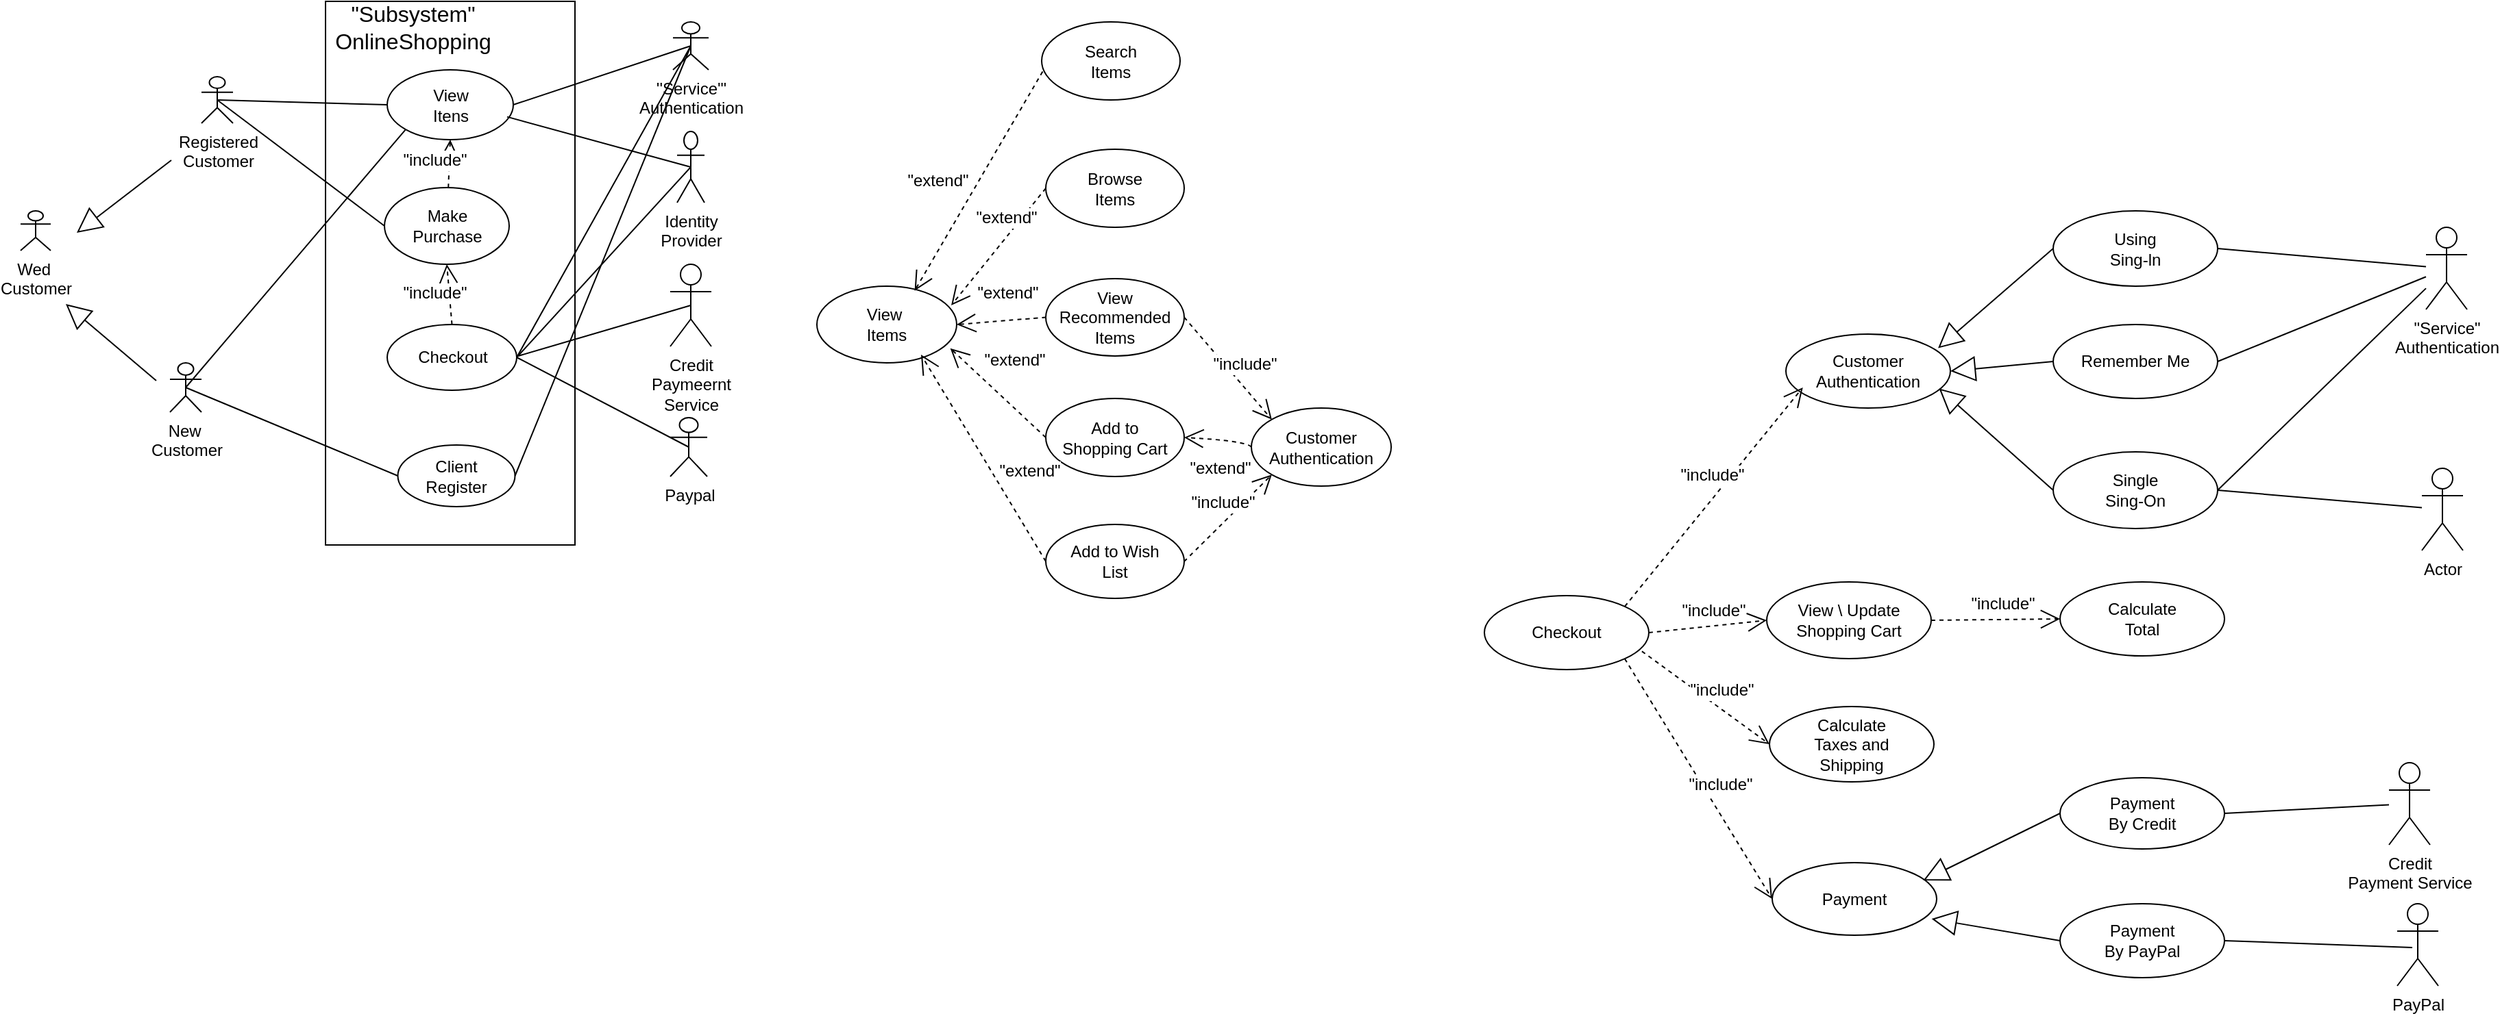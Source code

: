<mxfile version="26.0.6">
  <diagram name="Страница — 1" id="gR5RIj5RYfovIp5KtRKk">
    <mxGraphModel dx="4240" dy="2126" grid="0" gridSize="10" guides="1" tooltips="1" connect="1" arrows="1" fold="1" page="0" pageScale="1" pageWidth="827" pageHeight="1169" math="0" shadow="0">
      <root>
        <mxCell id="0" />
        <mxCell id="1" parent="0" />
        <mxCell id="YtvkzA63MHlBrad_VtO--1" value="" style="rounded=0;whiteSpace=wrap;html=1;" parent="1" vertex="1">
          <mxGeometry x="135.5" y="-7" width="182" height="397" as="geometry" />
        </mxCell>
        <mxCell id="YtvkzA63MHlBrad_VtO--4" value="View&lt;div&gt;Itens&lt;/div&gt;" style="ellipse;whiteSpace=wrap;html=1;" parent="1" vertex="1">
          <mxGeometry x="180.5" y="43" width="92" height="51" as="geometry" />
        </mxCell>
        <mxCell id="YtvkzA63MHlBrad_VtO--5" value="Make&lt;div&gt;Purchase&lt;/div&gt;" style="ellipse;whiteSpace=wrap;html=1;" parent="1" vertex="1">
          <mxGeometry x="178.5" y="129" width="91" height="56" as="geometry" />
        </mxCell>
        <mxCell id="YtvkzA63MHlBrad_VtO--6" value="Checkout" style="ellipse;whiteSpace=wrap;html=1;" parent="1" vertex="1">
          <mxGeometry x="180.5" y="229" width="94.5" height="48" as="geometry" />
        </mxCell>
        <mxCell id="YtvkzA63MHlBrad_VtO--7" value="Client&lt;div&gt;Register&lt;/div&gt;" style="ellipse;whiteSpace=wrap;html=1;" parent="1" vertex="1">
          <mxGeometry x="188.25" y="317" width="85.5" height="45" as="geometry" />
        </mxCell>
        <mxCell id="YtvkzA63MHlBrad_VtO--16" value="Registered&lt;div&gt;Customer&lt;/div&gt;" style="shape=umlActor;verticalLabelPosition=bottom;verticalAlign=top;html=1;outlineConnect=0;" parent="1" vertex="1">
          <mxGeometry x="45" y="48" width="23" height="34" as="geometry" />
        </mxCell>
        <mxCell id="YtvkzA63MHlBrad_VtO--17" value="Wed&amp;nbsp;&lt;div&gt;Customer&lt;/div&gt;" style="shape=umlActor;verticalLabelPosition=bottom;verticalAlign=top;html=1;outlineConnect=0;" parent="1" vertex="1">
          <mxGeometry x="-87" y="146" width="22" height="29" as="geometry" />
        </mxCell>
        <mxCell id="YtvkzA63MHlBrad_VtO--18" value="New&amp;nbsp;&lt;div&gt;Customer&lt;/div&gt;" style="shape=umlActor;verticalLabelPosition=bottom;verticalAlign=top;html=1;outlineConnect=0;" parent="1" vertex="1">
          <mxGeometry x="22" y="257" width="23" height="36" as="geometry" />
        </mxCell>
        <mxCell id="YtvkzA63MHlBrad_VtO--19" value="" style="endArrow=none;html=1;rounded=0;fontSize=12;startSize=8;endSize=8;curved=1;entryX=0;entryY=0.5;entryDx=0;entryDy=0;exitX=0.5;exitY=0.5;exitDx=0;exitDy=0;exitPerimeter=0;" parent="1" source="YtvkzA63MHlBrad_VtO--16" target="YtvkzA63MHlBrad_VtO--5" edge="1">
          <mxGeometry width="50" height="50" relative="1" as="geometry">
            <mxPoint x="172" y="226" as="sourcePoint" />
            <mxPoint x="222" y="176" as="targetPoint" />
          </mxGeometry>
        </mxCell>
        <mxCell id="YtvkzA63MHlBrad_VtO--20" value="" style="endArrow=none;html=1;rounded=0;fontSize=12;startSize=8;endSize=8;curved=1;entryX=0;entryY=0.5;entryDx=0;entryDy=0;exitX=0.5;exitY=0.5;exitDx=0;exitDy=0;exitPerimeter=0;" parent="1" source="YtvkzA63MHlBrad_VtO--16" target="YtvkzA63MHlBrad_VtO--4" edge="1">
          <mxGeometry width="50" height="50" relative="1" as="geometry">
            <mxPoint x="172" y="226" as="sourcePoint" />
            <mxPoint x="222" y="176" as="targetPoint" />
          </mxGeometry>
        </mxCell>
        <mxCell id="YtvkzA63MHlBrad_VtO--21" value="" style="endArrow=none;html=1;rounded=0;fontSize=12;startSize=8;endSize=8;curved=1;entryX=0;entryY=1;entryDx=0;entryDy=0;exitX=0.5;exitY=0.5;exitDx=0;exitDy=0;exitPerimeter=0;" parent="1" source="YtvkzA63MHlBrad_VtO--18" target="YtvkzA63MHlBrad_VtO--4" edge="1">
          <mxGeometry width="50" height="50" relative="1" as="geometry">
            <mxPoint x="172" y="226" as="sourcePoint" />
            <mxPoint x="222" y="176" as="targetPoint" />
          </mxGeometry>
        </mxCell>
        <mxCell id="YtvkzA63MHlBrad_VtO--23" value="" style="endArrow=none;html=1;rounded=0;fontSize=12;startSize=8;endSize=8;curved=1;exitX=0.5;exitY=0.5;exitDx=0;exitDy=0;exitPerimeter=0;entryX=0;entryY=0.5;entryDx=0;entryDy=0;" parent="1" source="YtvkzA63MHlBrad_VtO--18" target="YtvkzA63MHlBrad_VtO--7" edge="1">
          <mxGeometry width="50" height="50" relative="1" as="geometry">
            <mxPoint x="172" y="226" as="sourcePoint" />
            <mxPoint x="222" y="176" as="targetPoint" />
          </mxGeometry>
        </mxCell>
        <mxCell id="YtvkzA63MHlBrad_VtO--27" value="&#39;&#39;Service&#39;&quot;&lt;div&gt;Authentication&lt;/div&gt;" style="shape=umlActor;verticalLabelPosition=bottom;verticalAlign=top;html=1;outlineConnect=0;" parent="1" vertex="1">
          <mxGeometry x="389" y="8" width="26" height="35" as="geometry" />
        </mxCell>
        <mxCell id="YtvkzA63MHlBrad_VtO--28" value="Identity&lt;div&gt;Provider&lt;/div&gt;" style="shape=umlActor;verticalLabelPosition=bottom;verticalAlign=top;html=1;outlineConnect=0;" parent="1" vertex="1">
          <mxGeometry x="392" y="88" width="20" height="52" as="geometry" />
        </mxCell>
        <mxCell id="YtvkzA63MHlBrad_VtO--29" value="Credit&lt;div&gt;Paymeernt&lt;/div&gt;&lt;div&gt;Service&lt;/div&gt;" style="shape=umlActor;verticalLabelPosition=bottom;verticalAlign=top;html=1;outlineConnect=0;" parent="1" vertex="1">
          <mxGeometry x="387" y="185" width="30" height="60" as="geometry" />
        </mxCell>
        <mxCell id="YtvkzA63MHlBrad_VtO--30" value="Paypal" style="shape=umlActor;verticalLabelPosition=bottom;verticalAlign=top;html=1;outlineConnect=0;direction=east;" parent="1" vertex="1">
          <mxGeometry x="387" y="297" width="27" height="43" as="geometry" />
        </mxCell>
        <mxCell id="YtvkzA63MHlBrad_VtO--31" value="" style="endArrow=none;html=1;rounded=0;fontSize=12;startSize=8;endSize=8;curved=1;entryX=0.5;entryY=0.5;entryDx=0;entryDy=0;entryPerimeter=0;exitX=1;exitY=0.5;exitDx=0;exitDy=0;" parent="1" source="YtvkzA63MHlBrad_VtO--4" target="YtvkzA63MHlBrad_VtO--27" edge="1">
          <mxGeometry width="50" height="50" relative="1" as="geometry">
            <mxPoint x="292" y="226" as="sourcePoint" />
            <mxPoint x="342" y="176" as="targetPoint" />
          </mxGeometry>
        </mxCell>
        <mxCell id="YtvkzA63MHlBrad_VtO--32" value="" style="endArrow=none;html=1;rounded=0;fontSize=12;startSize=8;endSize=8;curved=1;entryX=0.5;entryY=0.5;entryDx=0;entryDy=0;entryPerimeter=0;exitX=1;exitY=0.5;exitDx=0;exitDy=0;" parent="1" source="YtvkzA63MHlBrad_VtO--6" target="YtvkzA63MHlBrad_VtO--27" edge="1">
          <mxGeometry width="50" height="50" relative="1" as="geometry">
            <mxPoint x="292" y="226" as="sourcePoint" />
            <mxPoint x="342" y="176" as="targetPoint" />
          </mxGeometry>
        </mxCell>
        <mxCell id="YtvkzA63MHlBrad_VtO--33" value="" style="endArrow=none;html=1;rounded=0;fontSize=12;startSize=8;endSize=8;curved=1;entryX=0.5;entryY=0.5;entryDx=0;entryDy=0;entryPerimeter=0;exitX=1;exitY=0.5;exitDx=0;exitDy=0;" parent="1" source="YtvkzA63MHlBrad_VtO--7" target="YtvkzA63MHlBrad_VtO--27" edge="1">
          <mxGeometry width="50" height="50" relative="1" as="geometry">
            <mxPoint x="292" y="226" as="sourcePoint" />
            <mxPoint x="342" y="176" as="targetPoint" />
          </mxGeometry>
        </mxCell>
        <mxCell id="YtvkzA63MHlBrad_VtO--34" value="" style="endArrow=none;html=1;rounded=0;fontSize=12;startSize=8;endSize=8;curved=1;entryX=0.5;entryY=0.5;entryDx=0;entryDy=0;entryPerimeter=0;exitX=0.951;exitY=0.673;exitDx=0;exitDy=0;exitPerimeter=0;" parent="1" source="YtvkzA63MHlBrad_VtO--4" target="YtvkzA63MHlBrad_VtO--28" edge="1">
          <mxGeometry width="50" height="50" relative="1" as="geometry">
            <mxPoint x="292" y="226" as="sourcePoint" />
            <mxPoint x="342" y="176" as="targetPoint" />
          </mxGeometry>
        </mxCell>
        <mxCell id="YtvkzA63MHlBrad_VtO--35" value="" style="endArrow=none;html=1;rounded=0;fontSize=12;startSize=8;endSize=8;curved=1;entryX=0.5;entryY=0.5;entryDx=0;entryDy=0;entryPerimeter=0;exitX=1;exitY=0.5;exitDx=0;exitDy=0;" parent="1" source="YtvkzA63MHlBrad_VtO--6" target="YtvkzA63MHlBrad_VtO--28" edge="1">
          <mxGeometry width="50" height="50" relative="1" as="geometry">
            <mxPoint x="292" y="226" as="sourcePoint" />
            <mxPoint x="342" y="176" as="targetPoint" />
          </mxGeometry>
        </mxCell>
        <mxCell id="YtvkzA63MHlBrad_VtO--36" value="" style="endArrow=none;html=1;rounded=0;fontSize=12;startSize=8;endSize=8;curved=1;entryX=0.5;entryY=0.5;entryDx=0;entryDy=0;entryPerimeter=0;" parent="1" target="YtvkzA63MHlBrad_VtO--29" edge="1">
          <mxGeometry width="50" height="50" relative="1" as="geometry">
            <mxPoint x="276" y="252" as="sourcePoint" />
            <mxPoint x="342" y="176" as="targetPoint" />
          </mxGeometry>
        </mxCell>
        <mxCell id="YtvkzA63MHlBrad_VtO--37" value="" style="endArrow=none;html=1;rounded=0;fontSize=12;startSize=8;endSize=8;curved=1;entryX=0.5;entryY=0.5;entryDx=0;entryDy=0;entryPerimeter=0;exitX=1;exitY=0.5;exitDx=0;exitDy=0;" parent="1" source="YtvkzA63MHlBrad_VtO--6" target="YtvkzA63MHlBrad_VtO--30" edge="1">
          <mxGeometry width="50" height="50" relative="1" as="geometry">
            <mxPoint x="292" y="226" as="sourcePoint" />
            <mxPoint x="342" y="176" as="targetPoint" />
          </mxGeometry>
        </mxCell>
        <mxCell id="YtvkzA63MHlBrad_VtO--81" value="&quot;Subsystem&quot;&lt;div&gt;OnlineShopping&lt;/div&gt;" style="text;html=1;align=center;verticalAlign=middle;whiteSpace=wrap;rounded=0;fontSize=16;" parent="1" vertex="1">
          <mxGeometry x="151" y="3" width="97" height="17" as="geometry" />
        </mxCell>
        <mxCell id="YtvkzA63MHlBrad_VtO--82" value="Search&lt;div&gt;Items&lt;/div&gt;" style="ellipse;whiteSpace=wrap;html=1;" parent="1" vertex="1">
          <mxGeometry x="658" y="8" width="101" height="57" as="geometry" />
        </mxCell>
        <mxCell id="YtvkzA63MHlBrad_VtO--83" value="Browse&lt;div&gt;Items&lt;/div&gt;" style="ellipse;whiteSpace=wrap;html=1;" parent="1" vertex="1">
          <mxGeometry x="661" y="101" width="101" height="57" as="geometry" />
        </mxCell>
        <mxCell id="YtvkzA63MHlBrad_VtO--84" value="View&lt;div&gt;Recommended&lt;/div&gt;&lt;div&gt;Items&lt;/div&gt;" style="ellipse;whiteSpace=wrap;html=1;" parent="1" vertex="1">
          <mxGeometry x="661" y="195.5" width="101" height="56.5" as="geometry" />
        </mxCell>
        <mxCell id="YtvkzA63MHlBrad_VtO--85" value="Add to&lt;div&gt;Shopping Cart&lt;/div&gt;" style="ellipse;whiteSpace=wrap;html=1;" parent="1" vertex="1">
          <mxGeometry x="661" y="283" width="101" height="57" as="geometry" />
        </mxCell>
        <mxCell id="YtvkzA63MHlBrad_VtO--86" value="Add to Wish&lt;div&gt;List&lt;/div&gt;" style="ellipse;whiteSpace=wrap;html=1;" parent="1" vertex="1">
          <mxGeometry x="661" y="375" width="101" height="54" as="geometry" />
        </mxCell>
        <mxCell id="YtvkzA63MHlBrad_VtO--87" value="View&amp;nbsp;&lt;div&gt;Items&lt;/div&gt;" style="ellipse;whiteSpace=wrap;html=1;" parent="1" vertex="1">
          <mxGeometry x="494" y="201" width="102" height="56" as="geometry" />
        </mxCell>
        <mxCell id="YtvkzA63MHlBrad_VtO--88" value="Customer&lt;div&gt;Authentication&lt;/div&gt;" style="ellipse;whiteSpace=wrap;html=1;" parent="1" vertex="1">
          <mxGeometry x="811" y="290" width="102" height="57" as="geometry" />
        </mxCell>
        <mxCell id="YtvkzA63MHlBrad_VtO--108" value="Using&lt;div&gt;Sing-ln&lt;/div&gt;" style="ellipse;whiteSpace=wrap;html=1;" parent="1" vertex="1">
          <mxGeometry x="1396" y="146" width="120" height="55" as="geometry" />
        </mxCell>
        <mxCell id="YtvkzA63MHlBrad_VtO--109" value="Remember Me" style="ellipse;whiteSpace=wrap;html=1;" parent="1" vertex="1">
          <mxGeometry x="1396" y="229" width="120" height="54" as="geometry" />
        </mxCell>
        <mxCell id="YtvkzA63MHlBrad_VtO--110" value="Single&lt;div&gt;Sing-On&lt;/div&gt;" style="ellipse;whiteSpace=wrap;html=1;" parent="1" vertex="1">
          <mxGeometry x="1396" y="322" width="120" height="56" as="geometry" />
        </mxCell>
        <mxCell id="YtvkzA63MHlBrad_VtO--111" value="Calculate&lt;div&gt;Total&lt;/div&gt;" style="ellipse;whiteSpace=wrap;html=1;" parent="1" vertex="1">
          <mxGeometry x="1401" y="417" width="120" height="54" as="geometry" />
        </mxCell>
        <mxCell id="YtvkzA63MHlBrad_VtO--112" value="Payment&lt;div&gt;By Credit&lt;/div&gt;" style="ellipse;whiteSpace=wrap;html=1;" parent="1" vertex="1">
          <mxGeometry x="1401" y="560" width="120" height="52" as="geometry" />
        </mxCell>
        <mxCell id="YtvkzA63MHlBrad_VtO--113" value="Payment&lt;div&gt;By PayPal&lt;/div&gt;" style="ellipse;whiteSpace=wrap;html=1;" parent="1" vertex="1">
          <mxGeometry x="1401" y="652" width="120" height="54" as="geometry" />
        </mxCell>
        <mxCell id="YtvkzA63MHlBrad_VtO--115" value="&quot;Service&quot;&lt;div&gt;Authentication&lt;/div&gt;" style="shape=umlActor;verticalLabelPosition=bottom;verticalAlign=top;html=1;outlineConnect=0;" parent="1" vertex="1">
          <mxGeometry x="1668" y="158" width="30" height="60" as="geometry" />
        </mxCell>
        <mxCell id="YtvkzA63MHlBrad_VtO--116" value="Actor" style="shape=umlActor;verticalLabelPosition=bottom;verticalAlign=top;html=1;outlineConnect=0;" parent="1" vertex="1">
          <mxGeometry x="1665" y="334" width="30" height="60" as="geometry" />
        </mxCell>
        <mxCell id="YtvkzA63MHlBrad_VtO--117" value="Credit&lt;div&gt;Payment Service&lt;/div&gt;" style="shape=umlActor;verticalLabelPosition=bottom;verticalAlign=top;html=1;outlineConnect=0;" parent="1" vertex="1">
          <mxGeometry x="1641" y="549" width="30" height="60" as="geometry" />
        </mxCell>
        <mxCell id="YtvkzA63MHlBrad_VtO--118" value="PayPal" style="shape=umlActor;verticalLabelPosition=bottom;verticalAlign=top;html=1;outlineConnect=0;" parent="1" vertex="1">
          <mxGeometry x="1647" y="652" width="30" height="60" as="geometry" />
        </mxCell>
        <mxCell id="YtvkzA63MHlBrad_VtO--119" value="Customer&lt;div&gt;Authentication&lt;/div&gt;" style="ellipse;whiteSpace=wrap;html=1;" parent="1" vertex="1">
          <mxGeometry x="1201" y="236" width="120" height="54" as="geometry" />
        </mxCell>
        <mxCell id="YtvkzA63MHlBrad_VtO--120" value="View \ Update&lt;div&gt;Shopping Cart&lt;/div&gt;" style="ellipse;whiteSpace=wrap;html=1;" parent="1" vertex="1">
          <mxGeometry x="1187" y="417" width="120" height="56" as="geometry" />
        </mxCell>
        <mxCell id="YtvkzA63MHlBrad_VtO--121" value="Checkout" style="ellipse;whiteSpace=wrap;html=1;" parent="1" vertex="1">
          <mxGeometry x="981" y="427" width="120" height="54" as="geometry" />
        </mxCell>
        <mxCell id="YtvkzA63MHlBrad_VtO--122" value="Calculate&lt;div&gt;Taxes and&lt;/div&gt;&lt;div&gt;Shipping&lt;/div&gt;" style="ellipse;whiteSpace=wrap;html=1;" parent="1" vertex="1">
          <mxGeometry x="1189" y="508" width="120" height="55" as="geometry" />
        </mxCell>
        <mxCell id="YtvkzA63MHlBrad_VtO--123" value="Payment" style="ellipse;whiteSpace=wrap;html=1;" parent="1" vertex="1">
          <mxGeometry x="1191" y="622" width="120" height="53" as="geometry" />
        </mxCell>
        <mxCell id="YtvkzA63MHlBrad_VtO--130" value="" style="endArrow=none;html=1;rounded=0;fontSize=12;startSize=8;endSize=8;curved=1;exitX=1;exitY=0.5;exitDx=0;exitDy=0;" parent="1" source="YtvkzA63MHlBrad_VtO--108" target="YtvkzA63MHlBrad_VtO--115" edge="1">
          <mxGeometry width="50" height="50" relative="1" as="geometry">
            <mxPoint x="1353" y="484" as="sourcePoint" />
            <mxPoint x="1403" y="434" as="targetPoint" />
          </mxGeometry>
        </mxCell>
        <mxCell id="YtvkzA63MHlBrad_VtO--131" value="" style="endArrow=none;html=1;rounded=0;fontSize=12;startSize=8;endSize=8;curved=1;exitX=1;exitY=0.5;exitDx=0;exitDy=0;" parent="1" source="YtvkzA63MHlBrad_VtO--109" target="YtvkzA63MHlBrad_VtO--115" edge="1">
          <mxGeometry width="50" height="50" relative="1" as="geometry">
            <mxPoint x="1353" y="284" as="sourcePoint" />
            <mxPoint x="1403" y="234" as="targetPoint" />
          </mxGeometry>
        </mxCell>
        <mxCell id="YtvkzA63MHlBrad_VtO--132" value="" style="endArrow=none;html=1;rounded=0;fontSize=12;startSize=8;endSize=8;curved=1;exitX=1;exitY=0.5;exitDx=0;exitDy=0;" parent="1" source="YtvkzA63MHlBrad_VtO--110" target="YtvkzA63MHlBrad_VtO--115" edge="1">
          <mxGeometry width="50" height="50" relative="1" as="geometry">
            <mxPoint x="1353" y="284" as="sourcePoint" />
            <mxPoint x="1403" y="234" as="targetPoint" />
          </mxGeometry>
        </mxCell>
        <mxCell id="YtvkzA63MHlBrad_VtO--133" value="" style="endArrow=none;html=1;rounded=0;fontSize=12;startSize=8;endSize=8;curved=1;exitX=1;exitY=0.5;exitDx=0;exitDy=0;" parent="1" source="YtvkzA63MHlBrad_VtO--110" target="YtvkzA63MHlBrad_VtO--116" edge="1">
          <mxGeometry width="50" height="50" relative="1" as="geometry">
            <mxPoint x="1522" y="359" as="sourcePoint" />
            <mxPoint x="1403" y="234" as="targetPoint" />
          </mxGeometry>
        </mxCell>
        <mxCell id="YtvkzA63MHlBrad_VtO--142" value="" style="endArrow=none;html=1;rounded=0;fontSize=12;startSize=8;endSize=8;curved=1;entryX=1;entryY=0.5;entryDx=0;entryDy=0;" parent="1" target="YtvkzA63MHlBrad_VtO--113" edge="1">
          <mxGeometry width="50" height="50" relative="1" as="geometry">
            <mxPoint x="1658" y="684" as="sourcePoint" />
            <mxPoint x="1708" y="634" as="targetPoint" />
          </mxGeometry>
        </mxCell>
        <mxCell id="YtvkzA63MHlBrad_VtO--143" value="" style="endArrow=none;html=1;rounded=0;fontSize=12;startSize=8;endSize=8;curved=1;entryX=1;entryY=0.5;entryDx=0;entryDy=0;" parent="1" source="YtvkzA63MHlBrad_VtO--117" target="YtvkzA63MHlBrad_VtO--112" edge="1">
          <mxGeometry width="50" height="50" relative="1" as="geometry">
            <mxPoint x="1658" y="684" as="sourcePoint" />
            <mxPoint x="1708" y="634" as="targetPoint" />
          </mxGeometry>
        </mxCell>
        <mxCell id="YtvkzA63MHlBrad_VtO--150" value="&quot;include&quot;" style="endArrow=open;endSize=12;dashed=1;html=1;rounded=0;fontSize=12;curved=1;exitX=1;exitY=0.5;exitDx=0;exitDy=0;entryX=0;entryY=0;entryDx=0;entryDy=0;" parent="1" source="YtvkzA63MHlBrad_VtO--84" target="YtvkzA63MHlBrad_VtO--88" edge="1">
          <mxGeometry x="0.113" y="11" width="160" relative="1" as="geometry">
            <mxPoint x="440" y="363" as="sourcePoint" />
            <mxPoint x="600" y="363" as="targetPoint" />
            <mxPoint as="offset" />
          </mxGeometry>
        </mxCell>
        <mxCell id="YtvkzA63MHlBrad_VtO--151" value="&quot;include&quot;" style="endArrow=open;endSize=12;dashed=1;html=1;rounded=0;fontSize=12;curved=1;exitX=1;exitY=0.5;exitDx=0;exitDy=0;entryX=0;entryY=1;entryDx=0;entryDy=0;" parent="1" source="YtvkzA63MHlBrad_VtO--86" target="YtvkzA63MHlBrad_VtO--88" edge="1">
          <mxGeometry x="0.113" y="11" width="160" relative="1" as="geometry">
            <mxPoint x="809" y="369" as="sourcePoint" />
            <mxPoint x="969" y="369" as="targetPoint" />
            <mxPoint as="offset" />
          </mxGeometry>
        </mxCell>
        <mxCell id="YtvkzA63MHlBrad_VtO--155" value="&quot;extend&quot;" style="endArrow=open;endSize=12;dashed=1;html=1;rounded=0;fontSize=12;curved=1;exitX=0;exitY=0.5;exitDx=0;exitDy=0;entryX=1;entryY=0.5;entryDx=0;entryDy=0;" parent="1" source="YtvkzA63MHlBrad_VtO--88" target="YtvkzA63MHlBrad_VtO--85" edge="1">
          <mxGeometry x="-0.056" y="21" width="160" relative="1" as="geometry">
            <mxPoint x="600" y="364" as="sourcePoint" />
            <mxPoint x="760" y="364" as="targetPoint" />
            <Array as="points">
              <mxPoint x="808" y="314" />
            </Array>
            <mxPoint as="offset" />
          </mxGeometry>
        </mxCell>
        <mxCell id="YtvkzA63MHlBrad_VtO--156" value="&quot;extend&quot;" style="endArrow=open;endSize=12;dashed=1;html=1;rounded=0;fontSize=12;curved=1;exitX=0.007;exitY=0.637;exitDx=0;exitDy=0;exitPerimeter=0;entryX=0.699;entryY=0.06;entryDx=0;entryDy=0;entryPerimeter=0;" parent="1" source="YtvkzA63MHlBrad_VtO--82" target="YtvkzA63MHlBrad_VtO--87" edge="1">
          <mxGeometry x="0.16" y="-26" width="160" relative="1" as="geometry">
            <mxPoint x="532" y="199" as="sourcePoint" />
            <mxPoint x="692" y="199" as="targetPoint" />
            <mxPoint as="offset" />
          </mxGeometry>
        </mxCell>
        <mxCell id="YtvkzA63MHlBrad_VtO--157" value="&quot;extend&quot;" style="endArrow=open;endSize=12;dashed=1;html=1;rounded=0;fontSize=12;curved=1;exitX=0;exitY=0.5;exitDx=0;exitDy=0;entryX=0.961;entryY=0.25;entryDx=0;entryDy=0;entryPerimeter=0;" parent="1" source="YtvkzA63MHlBrad_VtO--83" target="YtvkzA63MHlBrad_VtO--87" edge="1">
          <mxGeometry x="-0.364" y="-9" width="160" relative="1" as="geometry">
            <mxPoint x="629" y="167" as="sourcePoint" />
            <mxPoint x="535" y="327" as="targetPoint" />
            <mxPoint as="offset" />
          </mxGeometry>
        </mxCell>
        <mxCell id="YtvkzA63MHlBrad_VtO--158" value="&quot;extend&quot;" style="endArrow=open;endSize=12;dashed=1;html=1;rounded=0;fontSize=12;curved=1;exitX=0;exitY=0.5;exitDx=0;exitDy=0;entryX=1;entryY=0.5;entryDx=0;entryDy=0;" parent="1" source="YtvkzA63MHlBrad_VtO--84" target="YtvkzA63MHlBrad_VtO--87" edge="1">
          <mxGeometry x="-0.188" y="-20" width="160" relative="1" as="geometry">
            <mxPoint x="636" y="214" as="sourcePoint" />
            <mxPoint x="542" y="374" as="targetPoint" />
            <mxPoint as="offset" />
          </mxGeometry>
        </mxCell>
        <mxCell id="YtvkzA63MHlBrad_VtO--159" value="&quot;extend&quot;" style="endArrow=open;endSize=12;dashed=1;html=1;rounded=0;fontSize=12;curved=1;exitX=0;exitY=0.5;exitDx=0;exitDy=0;entryX=0.954;entryY=0.81;entryDx=0;entryDy=0;entryPerimeter=0;" parent="1" source="YtvkzA63MHlBrad_VtO--85" target="YtvkzA63MHlBrad_VtO--87" edge="1">
          <mxGeometry x="0.16" y="-26" width="160" relative="1" as="geometry">
            <mxPoint x="611" y="313" as="sourcePoint" />
            <mxPoint x="517" y="473" as="targetPoint" />
            <mxPoint as="offset" />
          </mxGeometry>
        </mxCell>
        <mxCell id="YtvkzA63MHlBrad_VtO--160" value="&quot;extend&quot;" style="endArrow=open;endSize=12;dashed=1;html=1;rounded=0;fontSize=12;curved=1;exitX=0;exitY=0.5;exitDx=0;exitDy=0;entryX=0.745;entryY=0.893;entryDx=0;entryDy=0;entryPerimeter=0;" parent="1" source="YtvkzA63MHlBrad_VtO--86" target="YtvkzA63MHlBrad_VtO--87" edge="1">
          <mxGeometry x="-0.288" y="-24" width="160" relative="1" as="geometry">
            <mxPoint x="592" y="373" as="sourcePoint" />
            <mxPoint x="498" y="533" as="targetPoint" />
            <mxPoint as="offset" />
          </mxGeometry>
        </mxCell>
        <mxCell id="YtvkzA63MHlBrad_VtO--161" value="&quot;include&quot;" style="endArrow=open;endSize=12;dashed=1;html=1;rounded=0;fontSize=12;curved=1;exitX=0.5;exitY=0;exitDx=0;exitDy=0;entryX=0.5;entryY=1;entryDx=0;entryDy=0;" parent="1" source="YtvkzA63MHlBrad_VtO--6" target="YtvkzA63MHlBrad_VtO--5" edge="1">
          <mxGeometry x="0.113" y="11" width="160" relative="1" as="geometry">
            <mxPoint x="-65" y="372" as="sourcePoint" />
            <mxPoint x="-1" y="308" as="targetPoint" />
            <mxPoint as="offset" />
          </mxGeometry>
        </mxCell>
        <mxCell id="YtvkzA63MHlBrad_VtO--162" value="&quot;include&quot;" style="endArrow=open;endSize=12;dashed=1;html=1;rounded=0;fontSize=12;curved=1;exitX=1;exitY=0.5;exitDx=0;exitDy=0;entryX=0;entryY=0.5;entryDx=0;entryDy=0;" parent="1" source="YtvkzA63MHlBrad_VtO--120" target="YtvkzA63MHlBrad_VtO--111" edge="1">
          <mxGeometry x="0.113" y="11" width="160" relative="1" as="geometry">
            <mxPoint x="1323" y="458" as="sourcePoint" />
            <mxPoint x="1387" y="394" as="targetPoint" />
            <mxPoint as="offset" />
          </mxGeometry>
        </mxCell>
        <mxCell id="YtvkzA63MHlBrad_VtO--163" value="&quot;include&quot;" style="endArrow=open;endSize=12;dashed=1;html=1;rounded=0;fontSize=12;curved=1;exitX=1;exitY=1;exitDx=0;exitDy=0;entryX=0;entryY=0.5;entryDx=0;entryDy=0;" parent="1" source="YtvkzA63MHlBrad_VtO--121" target="YtvkzA63MHlBrad_VtO--123" edge="1">
          <mxGeometry x="0.113" y="11" width="160" relative="1" as="geometry">
            <mxPoint x="1069" y="507" as="sourcePoint" />
            <mxPoint x="1133" y="443" as="targetPoint" />
            <mxPoint as="offset" />
          </mxGeometry>
        </mxCell>
        <mxCell id="YtvkzA63MHlBrad_VtO--164" value="&quot;include&quot;" style="endArrow=open;endSize=12;dashed=1;html=1;rounded=0;fontSize=12;curved=1;exitX=0.958;exitY=0.753;exitDx=0;exitDy=0;entryX=0;entryY=0.5;entryDx=0;entryDy=0;exitPerimeter=0;" parent="1" source="YtvkzA63MHlBrad_VtO--121" target="YtvkzA63MHlBrad_VtO--122" edge="1">
          <mxGeometry x="0.113" y="11" width="160" relative="1" as="geometry">
            <mxPoint x="1167" y="512" as="sourcePoint" />
            <mxPoint x="1231" y="448" as="targetPoint" />
            <mxPoint as="offset" />
          </mxGeometry>
        </mxCell>
        <mxCell id="YtvkzA63MHlBrad_VtO--165" value="&quot;include&quot;" style="endArrow=open;endSize=12;dashed=1;html=1;rounded=0;fontSize=12;curved=1;exitX=1;exitY=0.5;exitDx=0;exitDy=0;entryX=0;entryY=0.5;entryDx=0;entryDy=0;" parent="1" source="YtvkzA63MHlBrad_VtO--121" target="YtvkzA63MHlBrad_VtO--120" edge="1">
          <mxGeometry x="0.113" y="11" width="160" relative="1" as="geometry">
            <mxPoint x="1139" y="421" as="sourcePoint" />
            <mxPoint x="1203" y="357" as="targetPoint" />
            <mxPoint as="offset" />
          </mxGeometry>
        </mxCell>
        <mxCell id="YtvkzA63MHlBrad_VtO--166" value="&quot;include&quot;" style="endArrow=open;endSize=12;dashed=1;html=1;rounded=0;fontSize=12;curved=1;exitX=1;exitY=0;exitDx=0;exitDy=0;entryX=0.103;entryY=0.722;entryDx=0;entryDy=0;entryPerimeter=0;" parent="1" source="YtvkzA63MHlBrad_VtO--121" target="YtvkzA63MHlBrad_VtO--119" edge="1">
          <mxGeometry x="0.113" y="11" width="160" relative="1" as="geometry">
            <mxPoint x="1090" y="382" as="sourcePoint" />
            <mxPoint x="1154" y="318" as="targetPoint" />
            <mxPoint as="offset" />
          </mxGeometry>
        </mxCell>
        <mxCell id="YtvkzA63MHlBrad_VtO--167" value="" style="endArrow=block;endSize=16;endFill=0;html=1;rounded=0;fontSize=12;curved=1;exitX=0;exitY=0.5;exitDx=0;exitDy=0;entryX=0.919;entryY=0.245;entryDx=0;entryDy=0;entryPerimeter=0;" parent="1" source="YtvkzA63MHlBrad_VtO--112" target="YtvkzA63MHlBrad_VtO--123" edge="1">
          <mxGeometry width="160" relative="1" as="geometry">
            <mxPoint x="1238" y="560" as="sourcePoint" />
            <mxPoint x="1398" y="560" as="targetPoint" />
            <Array as="points" />
          </mxGeometry>
        </mxCell>
        <mxCell id="YtvkzA63MHlBrad_VtO--168" value="" style="endArrow=block;endSize=16;endFill=0;html=1;rounded=0;fontSize=12;curved=1;exitX=0;exitY=0.5;exitDx=0;exitDy=0;entryX=0.969;entryY=0.774;entryDx=0;entryDy=0;entryPerimeter=0;" parent="1" source="YtvkzA63MHlBrad_VtO--113" target="YtvkzA63MHlBrad_VtO--123" edge="1">
          <mxGeometry width="160" relative="1" as="geometry">
            <mxPoint x="1238" y="560" as="sourcePoint" />
            <mxPoint x="1398" y="560" as="targetPoint" />
          </mxGeometry>
        </mxCell>
        <mxCell id="YtvkzA63MHlBrad_VtO--169" value="" style="endArrow=block;endSize=16;endFill=0;html=1;rounded=0;fontSize=12;curved=1;exitX=0;exitY=0.5;exitDx=0;exitDy=0;entryX=0.925;entryY=0.191;entryDx=0;entryDy=0;entryPerimeter=0;" parent="1" source="YtvkzA63MHlBrad_VtO--108" target="YtvkzA63MHlBrad_VtO--119" edge="1">
          <mxGeometry x="0.007" width="160" relative="1" as="geometry">
            <mxPoint x="1238" y="160" as="sourcePoint" />
            <mxPoint x="1398" y="160" as="targetPoint" />
            <mxPoint as="offset" />
          </mxGeometry>
        </mxCell>
        <mxCell id="YtvkzA63MHlBrad_VtO--170" value="" style="endArrow=block;endSize=16;endFill=0;html=1;rounded=0;fontSize=12;curved=1;exitX=0;exitY=0.5;exitDx=0;exitDy=0;entryX=1;entryY=0.5;entryDx=0;entryDy=0;" parent="1" source="YtvkzA63MHlBrad_VtO--109" target="YtvkzA63MHlBrad_VtO--119" edge="1">
          <mxGeometry x="0.009" width="160" relative="1" as="geometry">
            <mxPoint x="1237" y="159" as="sourcePoint" />
            <mxPoint x="1397" y="159" as="targetPoint" />
            <mxPoint as="offset" />
          </mxGeometry>
        </mxCell>
        <mxCell id="YtvkzA63MHlBrad_VtO--171" value="" style="endArrow=block;endSize=16;endFill=0;html=1;rounded=0;fontSize=12;curved=1;exitX=0;exitY=0.5;exitDx=0;exitDy=0;entryX=0.931;entryY=0.735;entryDx=0;entryDy=0;entryPerimeter=0;" parent="1" source="YtvkzA63MHlBrad_VtO--110" target="YtvkzA63MHlBrad_VtO--119" edge="1">
          <mxGeometry x="0.009" width="160" relative="1" as="geometry">
            <mxPoint x="1365" y="297" as="sourcePoint" />
            <mxPoint x="1322" y="285" as="targetPoint" />
            <mxPoint as="offset" />
          </mxGeometry>
        </mxCell>
        <mxCell id="YtvkzA63MHlBrad_VtO--172" value="" style="endArrow=block;endSize=16;endFill=0;html=1;rounded=0;fontSize=12;curved=1;" parent="1" edge="1">
          <mxGeometry x="0.009" width="160" relative="1" as="geometry">
            <mxPoint x="23" y="109" as="sourcePoint" />
            <mxPoint x="-46" y="162" as="targetPoint" />
            <mxPoint as="offset" />
          </mxGeometry>
        </mxCell>
        <mxCell id="YtvkzA63MHlBrad_VtO--173" value="" style="endArrow=block;endSize=16;endFill=0;html=1;rounded=0;fontSize=12;curved=1;" parent="1" edge="1">
          <mxGeometry x="0.009" width="160" relative="1" as="geometry">
            <mxPoint x="12" y="270" as="sourcePoint" />
            <mxPoint x="-54" y="214" as="targetPoint" />
            <mxPoint as="offset" />
          </mxGeometry>
        </mxCell>
        <mxCell id="YtvkzA63MHlBrad_VtO--248" value="&quot;include&quot;" style="endArrow=open;endSize=12;dashed=1;html=1;rounded=0;fontSize=12;curved=1;entryX=0.5;entryY=1;entryDx=0;entryDy=0;" parent="1" source="YtvkzA63MHlBrad_VtO--5" target="YtvkzA63MHlBrad_VtO--4" edge="1">
          <mxGeometry x="0.113" y="11" width="160" relative="1" as="geometry">
            <mxPoint x="206" y="445" as="sourcePoint" />
            <mxPoint x="202" y="401" as="targetPoint" />
            <mxPoint as="offset" />
          </mxGeometry>
        </mxCell>
      </root>
    </mxGraphModel>
  </diagram>
</mxfile>
